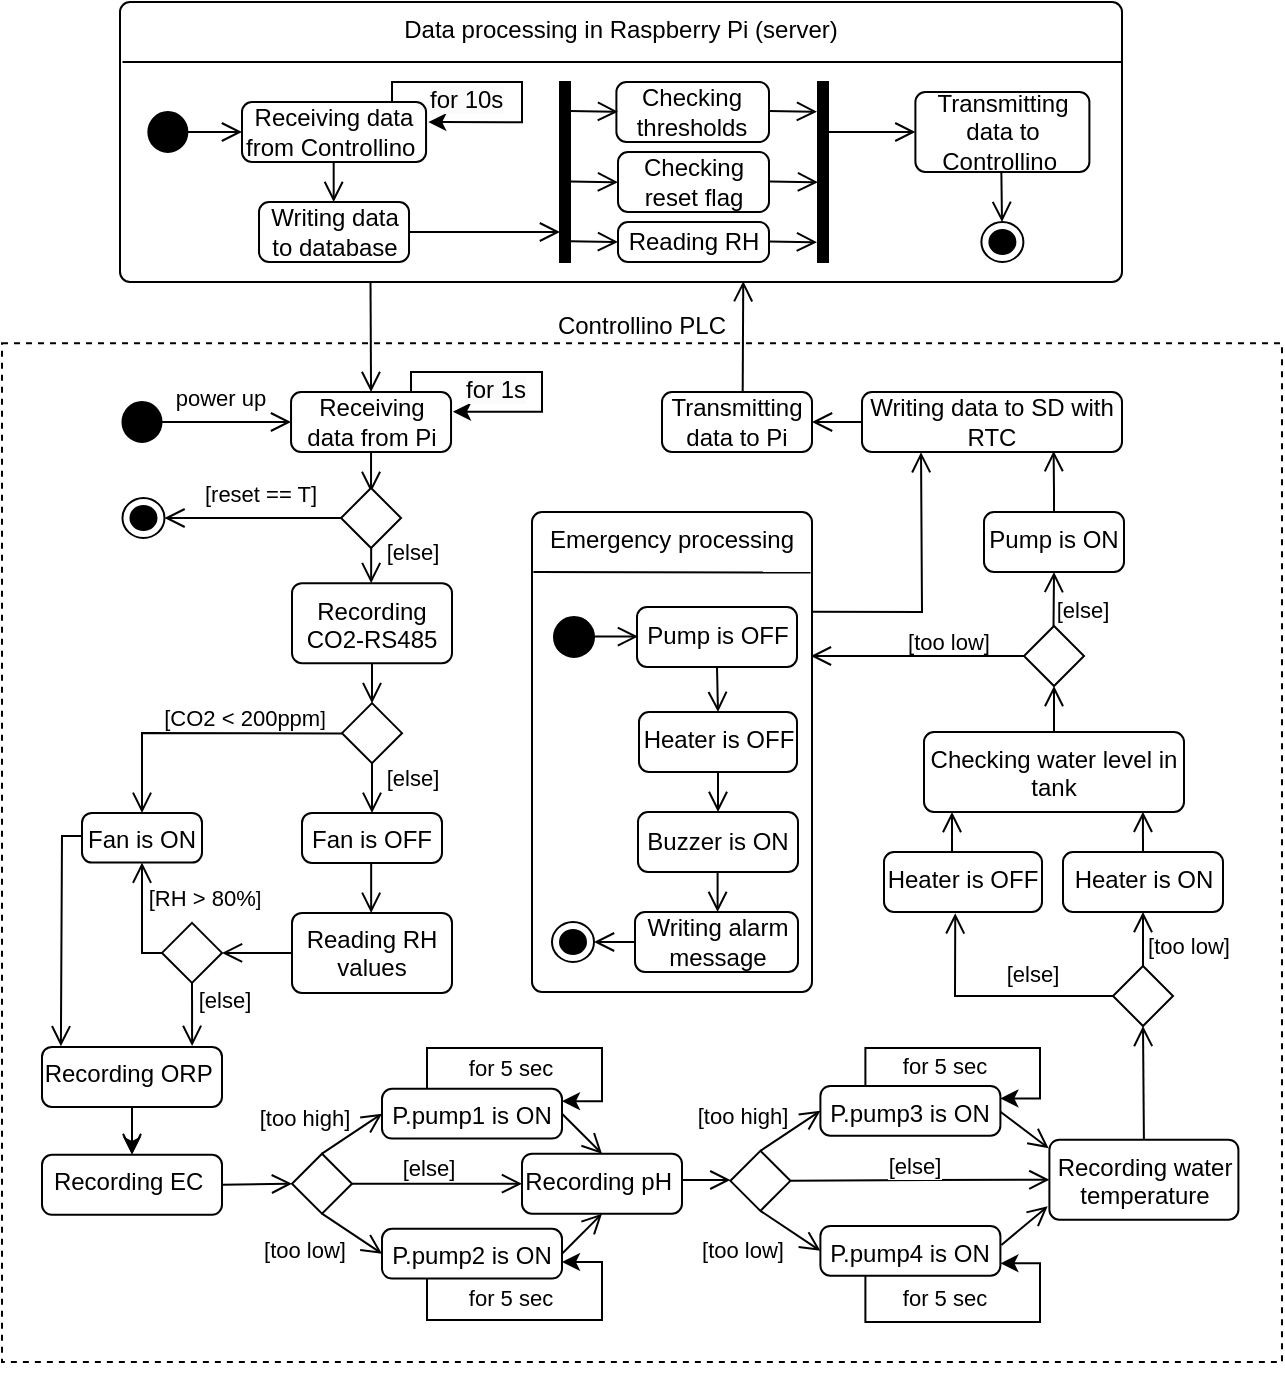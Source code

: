 <mxfile version="21.0.7" type="device"><diagram name="Page-1" id="0qGQBo0Wg23eJhA_EvRR"><mxGraphModel dx="953" dy="689" grid="1" gridSize="10" guides="1" tooltips="1" connect="1" arrows="1" fold="1" page="1" pageScale="1" pageWidth="827" pageHeight="1169" math="0" shadow="0"><root><mxCell id="0"/><mxCell id="1" parent="0"/><mxCell id="63S1s-KI6aOgf_ZCGmz3-340" value="Controllino PLC" style="fontStyle=0;dashed=1;html=1;whiteSpace=wrap;fillColor=none;align=center;labelPosition=center;verticalLabelPosition=top;verticalAlign=bottom;fontColor=default;labelBackgroundColor=default;labelBorderColor=none;" vertex="1" parent="1"><mxGeometry x="20" y="190.57" width="640" height="509.43" as="geometry"/></mxCell><mxCell id="63S1s-KI6aOgf_ZCGmz3-245" value="Data processing in Raspberry Pi (server)" style="html=1;align=center;verticalAlign=top;rounded=1;absoluteArcSize=1;arcSize=10;dashed=0;whiteSpace=wrap;fillColor=default;labelBackgroundColor=none;" vertex="1" parent="1"><mxGeometry x="79" y="20" width="501" height="140" as="geometry"/></mxCell><mxCell id="63S1s-KI6aOgf_ZCGmz3-215" value="Emergency processing" style="html=1;align=center;verticalAlign=top;rounded=1;absoluteArcSize=1;arcSize=10;dashed=0;whiteSpace=wrap;fillColor=none;" vertex="1" parent="1"><mxGeometry x="285" y="275" width="140" height="240" as="geometry"/></mxCell><mxCell id="V9xqFtDk8sNq8_51IPpd-13" value="Checking water level in tank" style="html=1;align=center;verticalAlign=top;rounded=1;absoluteArcSize=1;arcSize=10;dashed=0;whiteSpace=wrap;" parent="1" vertex="1"><mxGeometry x="481" y="385" width="130" height="40" as="geometry"/></mxCell><mxCell id="V9xqFtDk8sNq8_51IPpd-14" value="" style="ellipse;fillColor=strokeColor;html=1;" parent="1" vertex="1"><mxGeometry x="80.24" y="220" width="19.52" height="20" as="geometry"/></mxCell><mxCell id="V9xqFtDk8sNq8_51IPpd-31" value="" style="endArrow=open;startArrow=none;endFill=0;startFill=0;endSize=8;html=1;verticalAlign=bottom;labelBackgroundColor=none;strokeWidth=1;rounded=0;exitX=1;exitY=0.5;exitDx=0;exitDy=0;entryX=0;entryY=0.5;entryDx=0;entryDy=0;" parent="1" source="V9xqFtDk8sNq8_51IPpd-14" target="v3dmoLzmdYaZk69k932t-34" edge="1"><mxGeometry width="160" relative="1" as="geometry"><mxPoint x="49.23" y="265.5" as="sourcePoint"/><mxPoint x="49.23" y="344.5" as="targetPoint"/><Array as="points"><mxPoint x="124.52" y="230"/></Array></mxGeometry></mxCell><mxCell id="V9xqFtDk8sNq8_51IPpd-39" value="Recording water temperature" style="html=1;align=center;verticalAlign=top;rounded=1;absoluteArcSize=1;arcSize=10;dashed=0;whiteSpace=wrap;" parent="1" vertex="1"><mxGeometry x="543.7" y="588.86" width="94.5" height="40" as="geometry"/></mxCell><mxCell id="63S1s-KI6aOgf_ZCGmz3-187" style="edgeStyle=orthogonalEdgeStyle;rounded=0;orthogonalLoop=1;jettySize=auto;html=1;exitX=0.75;exitY=0;exitDx=0;exitDy=0;entryX=1.012;entryY=0.329;entryDx=0;entryDy=0;entryPerimeter=0;" edge="1" parent="1" source="v3dmoLzmdYaZk69k932t-34" target="v3dmoLzmdYaZk69k932t-34"><mxGeometry relative="1" as="geometry"><mxPoint x="249.52" y="245" as="targetPoint"/><Array as="points"><mxPoint x="224" y="205"/><mxPoint x="290" y="205"/><mxPoint x="290" y="225"/></Array></mxGeometry></mxCell><mxCell id="v3dmoLzmdYaZk69k932t-34" value="Receiving data from Pi" style="html=1;align=center;verticalAlign=middle;rounded=1;absoluteArcSize=1;arcSize=10;dashed=0;whiteSpace=wrap;" parent="1" vertex="1"><mxGeometry x="164.52" y="215" width="80" height="30" as="geometry"/></mxCell><mxCell id="v3dmoLzmdYaZk69k932t-37" value="" style="endArrow=open;startArrow=none;endFill=0;startFill=0;endSize=8;html=1;verticalAlign=bottom;labelBackgroundColor=none;strokeWidth=1;rounded=0;exitX=0.5;exitY=1;exitDx=0;exitDy=0;" parent="1" source="v3dmoLzmdYaZk69k932t-34" edge="1"><mxGeometry width="160" relative="1" as="geometry"><mxPoint x="174.52" y="235" as="sourcePoint"/><mxPoint x="204.52" y="265" as="targetPoint"/><Array as="points"><mxPoint x="204.52" y="250"/></Array></mxGeometry></mxCell><mxCell id="v3dmoLzmdYaZk69k932t-41" value="Recording CO2-RS485" style="html=1;align=center;verticalAlign=top;rounded=1;absoluteArcSize=1;arcSize=10;dashed=0;whiteSpace=wrap;" parent="1" vertex="1"><mxGeometry x="165" y="310.57" width="80" height="40" as="geometry"/></mxCell><mxCell id="v3dmoLzmdYaZk69k932t-84" value="" style="endArrow=open;startArrow=none;endFill=0;startFill=0;endSize=8;html=1;verticalAlign=bottom;labelBackgroundColor=none;strokeWidth=1;rounded=0;entryX=0.5;entryY=0;entryDx=0;entryDy=0;exitX=0.25;exitY=1;exitDx=0;exitDy=0;" parent="1" source="63S1s-KI6aOgf_ZCGmz3-245" target="v3dmoLzmdYaZk69k932t-34" edge="1"><mxGeometry width="160" relative="1" as="geometry"><mxPoint x="204" y="162" as="sourcePoint"/><mxPoint x="204.1" y="192" as="targetPoint"/><Array as="points"/></mxGeometry></mxCell><mxCell id="v3dmoLzmdYaZk69k932t-116" value="power up" style="edgeLabel;html=1;align=center;verticalAlign=middle;resizable=0;points=[];" parent="1" vertex="1" connectable="0"><mxGeometry x="130.003" y="220.0" as="geometry"><mxPoint x="-1" y="-2" as="offset"/></mxGeometry></mxCell><mxCell id="v3dmoLzmdYaZk69k932t-132" value="Fan is OFF" style="html=1;align=center;verticalAlign=top;rounded=1;absoluteArcSize=1;arcSize=10;dashed=0;whiteSpace=wrap;" parent="1" vertex="1"><mxGeometry x="170" y="425.44" width="70" height="25" as="geometry"/></mxCell><mxCell id="hp0tdurnuBqtebIqN5ti-11" value="" style="endArrow=open;startArrow=none;endFill=0;startFill=0;endSize=8;html=1;verticalAlign=bottom;labelBackgroundColor=none;strokeWidth=1;rounded=0;exitX=0.5;exitY=1;exitDx=0;exitDy=0;entryX=0.5;entryY=0;entryDx=0;entryDy=0;" parent="1" edge="1" target="v3dmoLzmdYaZk69k932t-132" source="63S1s-KI6aOgf_ZCGmz3-1"><mxGeometry width="160" relative="1" as="geometry"><mxPoint x="207" y="405.57" as="sourcePoint"/><mxPoint x="257" y="415.57" as="targetPoint"/><Array as="points"><mxPoint x="205" y="415.57"/></Array></mxGeometry></mxCell><mxCell id="hp0tdurnuBqtebIqN5ti-13" value="[CO2 &amp;lt; 200ppm&lt;span style=&quot;font-size: 10px; background-color: rgb(251, 251, 251);&quot;&gt;]&lt;/span&gt;" style="edgeLabel;html=1;align=center;verticalAlign=middle;resizable=0;points=[];" parent="1" vertex="1" connectable="0"><mxGeometry x="140.0" y="375.442" as="geometry"><mxPoint x="1" y="2" as="offset"/></mxGeometry></mxCell><mxCell id="hp0tdurnuBqtebIqN5ti-14" value="[else]" style="edgeLabel;html=1;align=center;verticalAlign=middle;resizable=0;points=[];" parent="1" vertex="1" connectable="0"><mxGeometry x="224.0" y="405.572" as="geometry"><mxPoint x="1" y="2" as="offset"/></mxGeometry></mxCell><mxCell id="hp0tdurnuBqtebIqN5ti-18" value="Reading RH values" style="html=1;align=center;verticalAlign=top;rounded=1;absoluteArcSize=1;arcSize=10;dashed=0;whiteSpace=wrap;" parent="1" vertex="1"><mxGeometry x="165" y="475.44" width="80" height="40" as="geometry"/></mxCell><mxCell id="63S1s-KI6aOgf_ZCGmz3-1" value="" style="rhombus;" vertex="1" parent="1"><mxGeometry x="190" y="370.57" width="30" height="30" as="geometry"/></mxCell><mxCell id="63S1s-KI6aOgf_ZCGmz3-4" value="" style="endArrow=open;startArrow=none;endFill=0;startFill=0;endSize=8;html=1;verticalAlign=bottom;labelBackgroundColor=none;strokeWidth=1;rounded=0;exitX=0.5;exitY=1;exitDx=0;exitDy=0;entryX=0.5;entryY=0;entryDx=0;entryDy=0;" edge="1" parent="1"><mxGeometry width="160" relative="1" as="geometry"><mxPoint x="204.58" y="450.44" as="sourcePoint"/><mxPoint x="204.58" y="475.44" as="targetPoint"/><Array as="points"><mxPoint x="204.58" y="465.44"/></Array></mxGeometry></mxCell><mxCell id="63S1s-KI6aOgf_ZCGmz3-9" value="[RH &amp;gt; 80%&lt;span style=&quot;font-size: 10px; background-color: rgb(251, 251, 251);&quot;&gt;]&lt;/span&gt;" style="edgeLabel;html=1;align=center;verticalAlign=middle;resizable=0;points=[];" vertex="1" connectable="0" parent="1"><mxGeometry x="120.0" y="465.442" as="geometry"><mxPoint x="1" y="2" as="offset"/></mxGeometry></mxCell><mxCell id="63S1s-KI6aOgf_ZCGmz3-15" value="" style="endArrow=open;startArrow=none;endFill=0;startFill=0;endSize=8;html=1;verticalAlign=bottom;labelBackgroundColor=none;strokeWidth=1;rounded=0;exitX=0.5;exitY=1;exitDx=0;exitDy=0;" edge="1" parent="1"><mxGeometry width="160" relative="1" as="geometry"><mxPoint x="204.58" y="290.57" as="sourcePoint"/><mxPoint x="204.58" y="310.57" as="targetPoint"/><Array as="points"><mxPoint x="204.58" y="295.57"/></Array></mxGeometry></mxCell><mxCell id="63S1s-KI6aOgf_ZCGmz3-16" value="" style="endArrow=open;startArrow=none;endFill=0;startFill=0;endSize=8;html=1;verticalAlign=bottom;labelBackgroundColor=none;strokeWidth=1;rounded=0;exitX=0;exitY=0.5;exitDx=0;exitDy=0;" edge="1" parent="1"><mxGeometry width="160" relative="1" as="geometry"><mxPoint x="190" y="385.7" as="sourcePoint"/><mxPoint x="90" y="425.44" as="targetPoint"/><Array as="points"><mxPoint x="90" y="385.44"/></Array></mxGeometry></mxCell><mxCell id="63S1s-KI6aOgf_ZCGmz3-21" value="Fan is ON" style="html=1;align=center;verticalAlign=top;rounded=1;absoluteArcSize=1;arcSize=10;dashed=0;whiteSpace=wrap;" vertex="1" parent="1"><mxGeometry x="60" y="425.44" width="60" height="24.87" as="geometry"/></mxCell><mxCell id="63S1s-KI6aOgf_ZCGmz3-23" value="" style="rhombus;" vertex="1" parent="1"><mxGeometry x="100" y="480.44" width="30" height="30" as="geometry"/></mxCell><mxCell id="63S1s-KI6aOgf_ZCGmz3-25" value="" style="endArrow=open;startArrow=none;endFill=0;startFill=0;endSize=8;html=1;verticalAlign=bottom;labelBackgroundColor=none;strokeWidth=1;rounded=0;exitX=0;exitY=0.5;exitDx=0;exitDy=0;entryX=1;entryY=0.5;entryDx=0;entryDy=0;" edge="1" parent="1" target="63S1s-KI6aOgf_ZCGmz3-23"><mxGeometry width="160" relative="1" as="geometry"><mxPoint x="165" y="495.44" as="sourcePoint"/><mxPoint x="140" y="495.44" as="targetPoint"/><Array as="points"/></mxGeometry></mxCell><mxCell id="63S1s-KI6aOgf_ZCGmz3-28" value="" style="endArrow=open;startArrow=none;endFill=0;startFill=0;endSize=8;html=1;verticalAlign=bottom;labelBackgroundColor=none;strokeWidth=1;rounded=0;entryX=0.5;entryY=1;entryDx=0;entryDy=0;exitX=0;exitY=0.5;exitDx=0;exitDy=0;" edge="1" parent="1" source="63S1s-KI6aOgf_ZCGmz3-23" target="63S1s-KI6aOgf_ZCGmz3-21"><mxGeometry width="160" relative="1" as="geometry"><mxPoint x="100" y="495" as="sourcePoint"/><mxPoint x="110" y="520.44" as="targetPoint"/><Array as="points"><mxPoint x="90" y="495.44"/></Array></mxGeometry></mxCell><mxCell id="63S1s-KI6aOgf_ZCGmz3-29" value="" style="endArrow=open;startArrow=none;endFill=0;startFill=0;endSize=8;html=1;verticalAlign=bottom;labelBackgroundColor=none;strokeWidth=1;rounded=0;exitX=0.006;exitY=0.465;exitDx=0;exitDy=0;exitPerimeter=0;entryX=0.105;entryY=-0.01;entryDx=0;entryDy=0;entryPerimeter=0;" edge="1" parent="1" source="63S1s-KI6aOgf_ZCGmz3-21" target="63S1s-KI6aOgf_ZCGmz3-35"><mxGeometry width="160" relative="1" as="geometry"><mxPoint x="60" y="437.7" as="sourcePoint"/><mxPoint x="40" y="555.44" as="targetPoint"/><Array as="points"><mxPoint x="50" y="437"/></Array></mxGeometry></mxCell><mxCell id="63S1s-KI6aOgf_ZCGmz3-32" value="" style="endArrow=open;startArrow=none;endFill=0;startFill=0;endSize=8;html=1;verticalAlign=bottom;labelBackgroundColor=none;strokeWidth=1;rounded=0;entryX=0.834;entryY=-0.016;entryDx=0;entryDy=0;entryPerimeter=0;exitX=0.5;exitY=1;exitDx=0;exitDy=0;" edge="1" parent="1" source="63S1s-KI6aOgf_ZCGmz3-23" target="63S1s-KI6aOgf_ZCGmz3-35"><mxGeometry width="160" relative="1" as="geometry"><mxPoint x="124.71" y="510.44" as="sourcePoint"/><mxPoint x="125" y="555.44" as="targetPoint"/><Array as="points"/></mxGeometry></mxCell><mxCell id="63S1s-KI6aOgf_ZCGmz3-33" value="[else]" style="edgeLabel;html=1;align=center;verticalAlign=middle;resizable=0;points=[];" vertex="1" connectable="0" parent="1"><mxGeometry x="130.0" y="517.002" as="geometry"><mxPoint x="1" y="2" as="offset"/></mxGeometry></mxCell><mxCell id="63S1s-KI6aOgf_ZCGmz3-234" value="" style="edgeStyle=orthogonalEdgeStyle;rounded=0;orthogonalLoop=1;jettySize=auto;html=1;" edge="1" parent="1" source="63S1s-KI6aOgf_ZCGmz3-35" target="63S1s-KI6aOgf_ZCGmz3-38"><mxGeometry relative="1" as="geometry"/></mxCell><mxCell id="63S1s-KI6aOgf_ZCGmz3-35" value="Recording ORP&amp;nbsp;" style="html=1;align=center;verticalAlign=top;rounded=1;absoluteArcSize=1;arcSize=10;dashed=0;whiteSpace=wrap;" vertex="1" parent="1"><mxGeometry x="40" y="542.44" width="90" height="30" as="geometry"/></mxCell><mxCell id="63S1s-KI6aOgf_ZCGmz3-38" value="Recording EC&amp;nbsp;" style="html=1;align=center;verticalAlign=top;rounded=1;absoluteArcSize=1;arcSize=10;dashed=0;whiteSpace=wrap;" vertex="1" parent="1"><mxGeometry x="40" y="596.42" width="90" height="30" as="geometry"/></mxCell><mxCell id="63S1s-KI6aOgf_ZCGmz3-42" value="" style="rhombus;" vertex="1" parent="1"><mxGeometry x="165" y="595.84" width="30" height="30" as="geometry"/></mxCell><mxCell id="63S1s-KI6aOgf_ZCGmz3-44" value="" style="endArrow=open;startArrow=none;endFill=0;startFill=0;endSize=8;html=1;verticalAlign=bottom;labelBackgroundColor=none;strokeWidth=1;rounded=0;exitX=1;exitY=0.5;exitDx=0;exitDy=0;entryX=0;entryY=0.5;entryDx=0;entryDy=0;" edge="1" parent="1" source="63S1s-KI6aOgf_ZCGmz3-38" target="63S1s-KI6aOgf_ZCGmz3-42"><mxGeometry width="160" relative="1" as="geometry"><mxPoint x="149.58" y="626.42" as="sourcePoint"/><mxPoint x="149.58" y="651.42" as="targetPoint"/><Array as="points"/></mxGeometry></mxCell><mxCell id="63S1s-KI6aOgf_ZCGmz3-45" value="" style="endArrow=open;startArrow=none;endFill=0;startFill=0;endSize=8;html=1;verticalAlign=bottom;labelBackgroundColor=none;strokeWidth=1;rounded=0;exitX=0.5;exitY=0;exitDx=0;exitDy=0;" edge="1" parent="1" source="63S1s-KI6aOgf_ZCGmz3-42"><mxGeometry width="160" relative="1" as="geometry"><mxPoint x="190" y="585.84" as="sourcePoint"/><mxPoint x="210" y="575.84" as="targetPoint"/><Array as="points"/></mxGeometry></mxCell><mxCell id="63S1s-KI6aOgf_ZCGmz3-46" value="" style="endArrow=open;startArrow=none;endFill=0;startFill=0;endSize=8;html=1;verticalAlign=bottom;labelBackgroundColor=none;strokeWidth=1;rounded=0;exitX=0.5;exitY=1;exitDx=0;exitDy=0;" edge="1" parent="1" source="63S1s-KI6aOgf_ZCGmz3-42"><mxGeometry width="160" relative="1" as="geometry"><mxPoint x="195" y="635.84" as="sourcePoint"/><mxPoint x="210" y="645.84" as="targetPoint"/><Array as="points"/></mxGeometry></mxCell><mxCell id="63S1s-KI6aOgf_ZCGmz3-47" value="" style="endArrow=open;startArrow=none;endFill=0;startFill=0;endSize=8;html=1;verticalAlign=bottom;labelBackgroundColor=none;strokeWidth=1;rounded=0;exitX=0.5;exitY=0;exitDx=0;exitDy=0;entryX=0;entryY=0.5;entryDx=0;entryDy=0;" edge="1" parent="1" target="63S1s-KI6aOgf_ZCGmz3-60"><mxGeometry width="160" relative="1" as="geometry"><mxPoint x="195" y="610.84" as="sourcePoint"/><mxPoint x="290" y="610.42" as="targetPoint"/><Array as="points"/></mxGeometry></mxCell><mxCell id="63S1s-KI6aOgf_ZCGmz3-48" value="[too high]" style="edgeLabel;html=1;align=center;verticalAlign=middle;resizable=0;points=[];" vertex="1" connectable="0" parent="1"><mxGeometry x="170.0" y="575.842" as="geometry"><mxPoint x="1" y="2" as="offset"/></mxGeometry></mxCell><mxCell id="63S1s-KI6aOgf_ZCGmz3-49" value="[too low]" style="edgeLabel;html=1;align=center;verticalAlign=middle;resizable=0;points=[];" vertex="1" connectable="0" parent="1"><mxGeometry x="170.0" y="641.422" as="geometry"><mxPoint x="1" y="2" as="offset"/></mxGeometry></mxCell><mxCell id="63S1s-KI6aOgf_ZCGmz3-50" value="[else]" style="edgeLabel;html=1;align=center;verticalAlign=middle;resizable=0;points=[];" vertex="1" connectable="0" parent="1"><mxGeometry x="231.5" y="600.842" as="geometry"><mxPoint x="1" y="2" as="offset"/></mxGeometry></mxCell><mxCell id="63S1s-KI6aOgf_ZCGmz3-51" value="P.pump1 is ON" style="html=1;align=center;verticalAlign=top;rounded=1;absoluteArcSize=1;arcSize=10;dashed=0;whiteSpace=wrap;" vertex="1" parent="1"><mxGeometry x="210" y="563.41" width="90" height="24.87" as="geometry"/></mxCell><mxCell id="63S1s-KI6aOgf_ZCGmz3-52" value="P.pump2 is ON" style="html=1;align=center;verticalAlign=top;rounded=1;absoluteArcSize=1;arcSize=10;dashed=0;whiteSpace=wrap;" vertex="1" parent="1"><mxGeometry x="210" y="633.41" width="90" height="24.87" as="geometry"/></mxCell><mxCell id="63S1s-KI6aOgf_ZCGmz3-53" style="edgeStyle=orthogonalEdgeStyle;rounded=0;orthogonalLoop=1;jettySize=auto;html=1;exitX=0.25;exitY=0;exitDx=0;exitDy=0;entryX=1;entryY=0.25;entryDx=0;entryDy=0;" edge="1" parent="1" source="63S1s-KI6aOgf_ZCGmz3-51" target="63S1s-KI6aOgf_ZCGmz3-51"><mxGeometry relative="1" as="geometry"><Array as="points"><mxPoint x="232" y="543"/><mxPoint x="320" y="543"/><mxPoint x="320" y="570"/></Array></mxGeometry></mxCell><mxCell id="63S1s-KI6aOgf_ZCGmz3-54" value="for 5 sec" style="edgeLabel;html=1;align=center;verticalAlign=middle;resizable=0;points=[];" vertex="1" connectable="0" parent="1"><mxGeometry x="182.03" y="595.842" as="geometry"><mxPoint x="92" y="-43" as="offset"/></mxGeometry></mxCell><mxCell id="63S1s-KI6aOgf_ZCGmz3-55" value="for 5 sec" style="edgeLabel;html=1;align=center;verticalAlign=middle;resizable=0;points=[];" vertex="1" connectable="0" parent="1"><mxGeometry x="182.03" y="711.002" as="geometry"><mxPoint x="92" y="-43" as="offset"/></mxGeometry></mxCell><mxCell id="63S1s-KI6aOgf_ZCGmz3-60" value="Recording pH&amp;nbsp;" style="html=1;align=center;verticalAlign=top;rounded=1;absoluteArcSize=1;arcSize=10;dashed=0;whiteSpace=wrap;" vertex="1" parent="1"><mxGeometry x="280" y="595.84" width="80" height="30" as="geometry"/></mxCell><mxCell id="63S1s-KI6aOgf_ZCGmz3-61" value="" style="rhombus;" vertex="1" parent="1"><mxGeometry x="384.2" y="594.42" width="30" height="30" as="geometry"/></mxCell><mxCell id="63S1s-KI6aOgf_ZCGmz3-62" value="" style="endArrow=open;startArrow=none;endFill=0;startFill=0;endSize=8;html=1;verticalAlign=bottom;labelBackgroundColor=none;strokeWidth=1;rounded=0;" edge="1" parent="1"><mxGeometry width="160" relative="1" as="geometry"><mxPoint x="360" y="609" as="sourcePoint"/><mxPoint x="384.2" y="609" as="targetPoint"/><Array as="points"/></mxGeometry></mxCell><mxCell id="63S1s-KI6aOgf_ZCGmz3-63" value="" style="endArrow=open;startArrow=none;endFill=0;startFill=0;endSize=8;html=1;verticalAlign=bottom;labelBackgroundColor=none;strokeWidth=1;rounded=0;exitX=0.5;exitY=0;exitDx=0;exitDy=0;" edge="1" parent="1" source="63S1s-KI6aOgf_ZCGmz3-61"><mxGeometry width="160" relative="1" as="geometry"><mxPoint x="409.2" y="584.42" as="sourcePoint"/><mxPoint x="429.2" y="574.42" as="targetPoint"/><Array as="points"/></mxGeometry></mxCell><mxCell id="63S1s-KI6aOgf_ZCGmz3-64" value="" style="endArrow=open;startArrow=none;endFill=0;startFill=0;endSize=8;html=1;verticalAlign=bottom;labelBackgroundColor=none;strokeWidth=1;rounded=0;exitX=0.5;exitY=1;exitDx=0;exitDy=0;" edge="1" parent="1" source="63S1s-KI6aOgf_ZCGmz3-61"><mxGeometry width="160" relative="1" as="geometry"><mxPoint x="414.2" y="634.42" as="sourcePoint"/><mxPoint x="429.2" y="644.42" as="targetPoint"/><Array as="points"/></mxGeometry></mxCell><mxCell id="63S1s-KI6aOgf_ZCGmz3-65" value="" style="endArrow=open;startArrow=none;endFill=0;startFill=0;endSize=8;html=1;verticalAlign=bottom;labelBackgroundColor=none;strokeWidth=1;rounded=0;exitX=0.5;exitY=0;exitDx=0;exitDy=0;entryX=0;entryY=0.5;entryDx=0;entryDy=0;" edge="1" parent="1" target="V9xqFtDk8sNq8_51IPpd-39"><mxGeometry width="160" relative="1" as="geometry"><mxPoint x="414.2" y="609.42" as="sourcePoint"/><mxPoint x="534.2" y="609" as="targetPoint"/><Array as="points"><mxPoint x="484.2" y="609"/></Array></mxGeometry></mxCell><mxCell id="63S1s-KI6aOgf_ZCGmz3-66" value="[too high]" style="edgeLabel;html=1;align=center;verticalAlign=middle;resizable=0;points=[];" vertex="1" connectable="0" parent="1"><mxGeometry x="389.2" y="574.422" as="geometry"><mxPoint x="1" y="2" as="offset"/></mxGeometry></mxCell><mxCell id="63S1s-KI6aOgf_ZCGmz3-67" value="[too low]" style="edgeLabel;html=1;align=center;verticalAlign=middle;resizable=0;points=[];" vertex="1" connectable="0" parent="1"><mxGeometry x="389.2" y="642.002" as="geometry"><mxPoint x="1" y="2" as="offset"/></mxGeometry></mxCell><mxCell id="63S1s-KI6aOgf_ZCGmz3-68" value="[else]" style="edgeLabel;html=1;align=center;verticalAlign=middle;resizable=0;points=[];" vertex="1" connectable="0" parent="1"><mxGeometry x="474.7" y="599.422" as="geometry"><mxPoint x="1" y="2" as="offset"/></mxGeometry></mxCell><mxCell id="63S1s-KI6aOgf_ZCGmz3-69" value="P.pump3 is ON" style="html=1;align=center;verticalAlign=top;rounded=1;absoluteArcSize=1;arcSize=10;dashed=0;whiteSpace=wrap;" vertex="1" parent="1"><mxGeometry x="429.2" y="561.99" width="90" height="24.87" as="geometry"/></mxCell><mxCell id="63S1s-KI6aOgf_ZCGmz3-70" value="P.pump4 is ON" style="html=1;align=center;verticalAlign=top;rounded=1;absoluteArcSize=1;arcSize=10;dashed=0;whiteSpace=wrap;" vertex="1" parent="1"><mxGeometry x="429.2" y="631.99" width="90" height="24.87" as="geometry"/></mxCell><mxCell id="63S1s-KI6aOgf_ZCGmz3-71" style="edgeStyle=orthogonalEdgeStyle;rounded=0;orthogonalLoop=1;jettySize=auto;html=1;exitX=0.25;exitY=0;exitDx=0;exitDy=0;entryX=1;entryY=0.25;entryDx=0;entryDy=0;" edge="1" parent="1" source="63S1s-KI6aOgf_ZCGmz3-69" target="63S1s-KI6aOgf_ZCGmz3-69"><mxGeometry relative="1" as="geometry"><Array as="points"><mxPoint x="452" y="543"/><mxPoint x="539" y="543"/><mxPoint x="539" y="568"/></Array></mxGeometry></mxCell><mxCell id="63S1s-KI6aOgf_ZCGmz3-72" value="for 5 sec" style="edgeLabel;html=1;align=center;verticalAlign=middle;resizable=0;points=[];" vertex="1" connectable="0" parent="1"><mxGeometry x="399.2" y="594.422" as="geometry"><mxPoint x="92" y="-43" as="offset"/></mxGeometry></mxCell><mxCell id="63S1s-KI6aOgf_ZCGmz3-74" style="edgeStyle=orthogonalEdgeStyle;rounded=0;orthogonalLoop=1;jettySize=auto;html=1;exitX=0.25;exitY=1;exitDx=0;exitDy=0;entryX=1;entryY=0.75;entryDx=0;entryDy=0;" edge="1" parent="1" source="63S1s-KI6aOgf_ZCGmz3-70" target="63S1s-KI6aOgf_ZCGmz3-70"><mxGeometry relative="1" as="geometry"><Array as="points"><mxPoint x="452" y="680"/><mxPoint x="539" y="680"/><mxPoint x="539" y="651"/></Array></mxGeometry></mxCell><mxCell id="63S1s-KI6aOgf_ZCGmz3-108" value="" style="endArrow=open;startArrow=none;endFill=0;startFill=0;endSize=8;html=1;verticalAlign=bottom;labelBackgroundColor=none;strokeWidth=1;rounded=0;entryX=0.5;entryY=0;entryDx=0;entryDy=0;" edge="1" parent="1"><mxGeometry width="160" relative="1" as="geometry"><mxPoint x="85" y="575" as="sourcePoint"/><mxPoint x="85" y="596" as="targetPoint"/><Array as="points"/></mxGeometry></mxCell><mxCell id="63S1s-KI6aOgf_ZCGmz3-109" value="for 5 sec" style="edgeLabel;html=1;align=center;verticalAlign=middle;resizable=0;points=[];" vertex="1" connectable="0" parent="1"><mxGeometry x="399.2" y="711.002" as="geometry"><mxPoint x="92" y="-43" as="offset"/></mxGeometry></mxCell><mxCell id="63S1s-KI6aOgf_ZCGmz3-110" value="" style="endArrow=open;startArrow=none;endFill=0;startFill=0;endSize=8;html=1;verticalAlign=bottom;labelBackgroundColor=none;strokeWidth=1;rounded=0;exitX=0.5;exitY=0;exitDx=0;exitDy=0;entryX=0.5;entryY=0;entryDx=0;entryDy=0;" edge="1" parent="1" target="63S1s-KI6aOgf_ZCGmz3-60"><mxGeometry width="160" relative="1" as="geometry"><mxPoint x="300" y="575.84" as="sourcePoint"/><mxPoint x="320" y="591.42" as="targetPoint"/><Array as="points"/></mxGeometry></mxCell><mxCell id="63S1s-KI6aOgf_ZCGmz3-111" value="" style="endArrow=open;startArrow=none;endFill=0;startFill=0;endSize=8;html=1;verticalAlign=bottom;labelBackgroundColor=none;strokeWidth=1;rounded=0;entryX=0.5;entryY=1;entryDx=0;entryDy=0;exitX=1;exitY=0.5;exitDx=0;exitDy=0;" edge="1" parent="1" source="63S1s-KI6aOgf_ZCGmz3-52" target="63S1s-KI6aOgf_ZCGmz3-60"><mxGeometry width="160" relative="1" as="geometry"><mxPoint x="320" y="643.42" as="sourcePoint"/><mxPoint x="330" y="663.63" as="targetPoint"/><Array as="points"/></mxGeometry></mxCell><mxCell id="63S1s-KI6aOgf_ZCGmz3-118" value="" style="rhombus;" vertex="1" parent="1"><mxGeometry x="575.5" y="502.0" width="30" height="30" as="geometry"/></mxCell><mxCell id="63S1s-KI6aOgf_ZCGmz3-119" value="" style="endArrow=open;startArrow=none;endFill=0;startFill=0;endSize=8;html=1;verticalAlign=bottom;labelBackgroundColor=none;strokeWidth=1;rounded=0;entryX=0.5;entryY=1;entryDx=0;entryDy=0;exitX=0.5;exitY=0;exitDx=0;exitDy=0;" edge="1" parent="1" source="V9xqFtDk8sNq8_51IPpd-39" target="63S1s-KI6aOgf_ZCGmz3-118"><mxGeometry width="160" relative="1" as="geometry"><mxPoint x="591" y="585" as="sourcePoint"/><mxPoint x="591" y="535" as="targetPoint"/><Array as="points"/></mxGeometry></mxCell><mxCell id="63S1s-KI6aOgf_ZCGmz3-121" value="" style="endArrow=open;startArrow=none;endFill=0;startFill=0;endSize=8;html=1;verticalAlign=bottom;labelBackgroundColor=none;strokeWidth=1;rounded=0;exitX=0.5;exitY=0;exitDx=0;exitDy=0;entryX=0.5;entryY=1;entryDx=0;entryDy=0;" edge="1" parent="1" source="63S1s-KI6aOgf_ZCGmz3-118" target="63S1s-KI6aOgf_ZCGmz3-126"><mxGeometry width="160" relative="1" as="geometry"><mxPoint x="605.5" y="516.79" as="sourcePoint"/><mxPoint x="590.5" y="472" as="targetPoint"/><Array as="points"/></mxGeometry></mxCell><mxCell id="63S1s-KI6aOgf_ZCGmz3-122" value="[too low]" style="edgeLabel;html=1;align=center;verticalAlign=middle;resizable=0;points=[];" vertex="1" connectable="0" parent="1"><mxGeometry x="611.5" y="490.002" as="geometry"><mxPoint x="1" y="2" as="offset"/></mxGeometry></mxCell><mxCell id="63S1s-KI6aOgf_ZCGmz3-123" value="" style="endArrow=open;startArrow=none;endFill=0;startFill=0;endSize=8;html=1;verticalAlign=bottom;labelBackgroundColor=none;strokeWidth=1;rounded=0;exitX=0;exitY=0.5;exitDx=0;exitDy=0;entryX=0.451;entryY=1.022;entryDx=0;entryDy=0;entryPerimeter=0;" edge="1" parent="1" source="63S1s-KI6aOgf_ZCGmz3-118" target="63S1s-KI6aOgf_ZCGmz3-129"><mxGeometry width="160" relative="1" as="geometry"><mxPoint x="574.5" y="516.79" as="sourcePoint"/><mxPoint x="496.5" y="472" as="targetPoint"/><Array as="points"><mxPoint x="544.5" y="517"/><mxPoint x="506.5" y="517"/><mxPoint x="496.5" y="517"/></Array></mxGeometry></mxCell><mxCell id="63S1s-KI6aOgf_ZCGmz3-124" value="[else]" style="edgeLabel;html=1;align=center;verticalAlign=middle;resizable=0;points=[];" vertex="1" connectable="0" parent="1"><mxGeometry x="605.5" y="505.002" as="geometry"><mxPoint x="-71" y="1" as="offset"/></mxGeometry></mxCell><mxCell id="63S1s-KI6aOgf_ZCGmz3-126" value="Heater is ON" style="html=1;align=center;verticalAlign=top;rounded=1;absoluteArcSize=1;arcSize=10;dashed=0;whiteSpace=wrap;" vertex="1" parent="1"><mxGeometry x="550.5" y="445" width="80" height="30" as="geometry"/></mxCell><mxCell id="63S1s-KI6aOgf_ZCGmz3-129" value="Heater is OFF" style="html=1;align=center;verticalAlign=top;rounded=1;absoluteArcSize=1;arcSize=10;dashed=0;whiteSpace=wrap;" vertex="1" parent="1"><mxGeometry x="461" y="445" width="79" height="30" as="geometry"/></mxCell><mxCell id="63S1s-KI6aOgf_ZCGmz3-132" value="" style="endArrow=open;startArrow=none;endFill=0;startFill=0;endSize=8;html=1;verticalAlign=bottom;labelBackgroundColor=none;strokeWidth=1;rounded=0;exitX=0.5;exitY=0;exitDx=0;exitDy=0;entryX=0.842;entryY=0.997;entryDx=0;entryDy=0;entryPerimeter=0;" edge="1" parent="1" source="63S1s-KI6aOgf_ZCGmz3-126" target="V9xqFtDk8sNq8_51IPpd-13"><mxGeometry width="160" relative="1" as="geometry"><mxPoint x="594" y="442" as="sourcePoint"/><mxPoint x="591" y="425" as="targetPoint"/><Array as="points"/></mxGeometry></mxCell><mxCell id="63S1s-KI6aOgf_ZCGmz3-135" value="" style="endArrow=open;startArrow=none;endFill=0;startFill=0;endSize=8;html=1;verticalAlign=bottom;labelBackgroundColor=none;strokeWidth=1;rounded=0;" edge="1" parent="1"><mxGeometry width="160" relative="1" as="geometry"><mxPoint x="495" y="445" as="sourcePoint"/><mxPoint x="495" y="425" as="targetPoint"/><Array as="points"/></mxGeometry></mxCell><mxCell id="63S1s-KI6aOgf_ZCGmz3-138" value="" style="endArrow=open;startArrow=none;endFill=0;startFill=0;endSize=8;html=1;verticalAlign=bottom;labelBackgroundColor=none;strokeWidth=1;rounded=0;exitX=0.5;exitY=0;exitDx=0;exitDy=0;" edge="1" parent="1" source="V9xqFtDk8sNq8_51IPpd-13"><mxGeometry width="160" relative="1" as="geometry"><mxPoint x="546.16" y="382.13" as="sourcePoint"/><mxPoint x="546" y="362" as="targetPoint"/><Array as="points"/></mxGeometry></mxCell><mxCell id="63S1s-KI6aOgf_ZCGmz3-145" value="" style="rhombus;" vertex="1" parent="1"><mxGeometry x="531" y="332.0" width="30" height="30" as="geometry"/></mxCell><mxCell id="63S1s-KI6aOgf_ZCGmz3-147" value="[too low]" style="edgeLabel;html=1;align=center;verticalAlign=middle;resizable=0;points=[];" vertex="1" connectable="0" parent="1"><mxGeometry x="492.0" y="337.502" as="geometry"><mxPoint x="1" y="2" as="offset"/></mxGeometry></mxCell><mxCell id="63S1s-KI6aOgf_ZCGmz3-149" value="[else]" style="edgeLabel;html=1;align=center;verticalAlign=middle;resizable=0;points=[];" vertex="1" connectable="0" parent="1"><mxGeometry x="630.5" y="322.502" as="geometry"><mxPoint x="-71" y="1" as="offset"/></mxGeometry></mxCell><mxCell id="63S1s-KI6aOgf_ZCGmz3-164" value="" style="endArrow=open;startArrow=none;endFill=0;startFill=0;endSize=8;html=1;verticalAlign=bottom;labelBackgroundColor=none;strokeWidth=1;rounded=0;exitX=1.001;exitY=0.208;exitDx=0;exitDy=0;exitPerimeter=0;entryX=0.227;entryY=1.003;entryDx=0;entryDy=0;entryPerimeter=0;" edge="1" parent="1" source="63S1s-KI6aOgf_ZCGmz3-215" target="63S1s-KI6aOgf_ZCGmz3-233"><mxGeometry width="160" relative="1" as="geometry"><mxPoint x="441.3" y="305" as="sourcePoint"/><mxPoint x="479" y="246" as="targetPoint"/><Array as="points"><mxPoint x="480" y="325"/></Array></mxGeometry></mxCell><mxCell id="63S1s-KI6aOgf_ZCGmz3-166" value="" style="endArrow=open;startArrow=none;endFill=0;startFill=0;endSize=8;html=1;verticalAlign=bottom;labelBackgroundColor=none;strokeWidth=1;rounded=0;entryX=1;entryY=0.5;entryDx=0;entryDy=0;" edge="1" parent="1" target="63S1s-KI6aOgf_ZCGmz3-242"><mxGeometry width="160" relative="1" as="geometry"><mxPoint x="450" y="230" as="sourcePoint"/><mxPoint x="449" y="230" as="targetPoint"/><Array as="points"/></mxGeometry></mxCell><mxCell id="63S1s-KI6aOgf_ZCGmz3-175" value="" style="endArrow=open;startArrow=none;endFill=0;startFill=0;endSize=8;html=1;verticalAlign=bottom;labelBackgroundColor=none;strokeWidth=1;rounded=0;exitX=0.5;exitY=0;exitDx=0;exitDy=0;entryX=-0.004;entryY=0.106;entryDx=0;entryDy=0;entryPerimeter=0;" edge="1" parent="1" target="V9xqFtDk8sNq8_51IPpd-39"><mxGeometry width="160" relative="1" as="geometry"><mxPoint x="519.2" y="574.84" as="sourcePoint"/><mxPoint x="539.2" y="594.42" as="targetPoint"/><Array as="points"/></mxGeometry></mxCell><mxCell id="63S1s-KI6aOgf_ZCGmz3-176" value="" style="endArrow=open;startArrow=none;endFill=0;startFill=0;endSize=8;html=1;verticalAlign=bottom;labelBackgroundColor=none;strokeWidth=1;rounded=0;entryX=-0.009;entryY=0.832;entryDx=0;entryDy=0;exitX=1;exitY=0.5;exitDx=0;exitDy=0;entryPerimeter=0;" edge="1" parent="1" target="V9xqFtDk8sNq8_51IPpd-39"><mxGeometry width="160" relative="1" as="geometry"><mxPoint x="519.7" y="641.5" as="sourcePoint"/><mxPoint x="539.7" y="621.5" as="targetPoint"/><Array as="points"/></mxGeometry></mxCell><mxCell id="63S1s-KI6aOgf_ZCGmz3-181" value="Pump is ON" style="html=1;align=center;verticalAlign=top;rounded=1;absoluteArcSize=1;arcSize=10;dashed=0;whiteSpace=wrap;" vertex="1" parent="1"><mxGeometry x="511" y="275" width="70" height="30" as="geometry"/></mxCell><mxCell id="63S1s-KI6aOgf_ZCGmz3-183" value="" style="endArrow=open;startArrow=none;endFill=0;startFill=0;endSize=8;html=1;verticalAlign=bottom;labelBackgroundColor=none;strokeWidth=1;rounded=0;" edge="1" parent="1"><mxGeometry width="160" relative="1" as="geometry"><mxPoint x="205" y="350.57" as="sourcePoint"/><mxPoint x="205" y="370.57" as="targetPoint"/><Array as="points"><mxPoint x="204.93" y="350.7"/></Array></mxGeometry></mxCell><mxCell id="63S1s-KI6aOgf_ZCGmz3-184" value="" style="endArrow=open;startArrow=none;endFill=0;startFill=0;endSize=8;html=1;verticalAlign=bottom;labelBackgroundColor=none;strokeWidth=1;rounded=0;entryX=0.996;entryY=0.3;entryDx=0;entryDy=0;entryPerimeter=0;exitX=0;exitY=0.5;exitDx=0;exitDy=0;" edge="1" parent="1" source="63S1s-KI6aOgf_ZCGmz3-145" target="63S1s-KI6aOgf_ZCGmz3-215"><mxGeometry width="160" relative="1" as="geometry"><mxPoint x="520" y="347" as="sourcePoint"/><mxPoint x="426" y="340" as="targetPoint"/><Array as="points"/></mxGeometry></mxCell><mxCell id="63S1s-KI6aOgf_ZCGmz3-186" value="&lt;span style=&quot;caret-color: rgb(0, 0, 0); color: rgb(0, 0, 0); font-family: Helvetica; font-size: 12px; font-style: normal; font-variant-caps: normal; font-weight: 400; letter-spacing: normal; text-indent: 0px; text-transform: none; word-spacing: 0px; -webkit-text-stroke-width: 0px; background-color: rgb(251, 251, 251); text-decoration: none; float: none; display: inline !important;&quot;&gt;for 1s&lt;/span&gt;" style="text;whiteSpace=wrap;html=1;align=left;" vertex="1" parent="1"><mxGeometry x="250" y="200" width="70" height="20" as="geometry"/></mxCell><mxCell id="63S1s-KI6aOgf_ZCGmz3-216" value="Buzzer is ON" style="html=1;align=center;verticalAlign=middle;rounded=1;absoluteArcSize=1;arcSize=10;dashed=0;whiteSpace=wrap;" vertex="1" parent="1"><mxGeometry x="338" y="425" width="80" height="30" as="geometry"/></mxCell><mxCell id="63S1s-KI6aOgf_ZCGmz3-217" value="Pump is OFF" style="html=1;align=center;verticalAlign=top;rounded=1;absoluteArcSize=1;arcSize=10;dashed=0;whiteSpace=wrap;" vertex="1" parent="1"><mxGeometry x="337.5" y="322.5" width="80" height="30" as="geometry"/></mxCell><mxCell id="63S1s-KI6aOgf_ZCGmz3-218" value="Heater is OFF" style="html=1;align=center;verticalAlign=top;rounded=1;absoluteArcSize=1;arcSize=10;dashed=0;whiteSpace=wrap;" vertex="1" parent="1"><mxGeometry x="338.5" y="375" width="79" height="30" as="geometry"/></mxCell><mxCell id="63S1s-KI6aOgf_ZCGmz3-219" value="Writing alarm message" style="html=1;align=center;verticalAlign=middle;rounded=1;absoluteArcSize=1;arcSize=10;dashed=0;whiteSpace=wrap;" vertex="1" parent="1"><mxGeometry x="336.5" y="475" width="81.5" height="30" as="geometry"/></mxCell><mxCell id="63S1s-KI6aOgf_ZCGmz3-220" value="" style="ellipse;fillColor=strokeColor;html=1;" vertex="1" parent="1"><mxGeometry x="296" y="327.5" width="20" height="20" as="geometry"/></mxCell><mxCell id="63S1s-KI6aOgf_ZCGmz3-221" value="" style="endArrow=open;startArrow=none;endFill=0;startFill=0;endSize=8;html=1;verticalAlign=bottom;labelBackgroundColor=none;strokeWidth=1;rounded=0;entryX=0;entryY=0.5;entryDx=0;entryDy=0;exitX=1;exitY=0.5;exitDx=0;exitDy=0;" edge="1" parent="1"><mxGeometry width="160" relative="1" as="geometry"><mxPoint x="316" y="337.3" as="sourcePoint"/><mxPoint x="338" y="337.3" as="targetPoint"/><Array as="points"/></mxGeometry></mxCell><mxCell id="63S1s-KI6aOgf_ZCGmz3-222" value="" style="endArrow=open;startArrow=none;endFill=0;startFill=0;endSize=8;html=1;verticalAlign=bottom;labelBackgroundColor=none;strokeWidth=1;rounded=0;exitX=0.5;exitY=1;exitDx=0;exitDy=0;entryX=0.5;entryY=0;entryDx=0;entryDy=0;" edge="1" parent="1" source="63S1s-KI6aOgf_ZCGmz3-218" target="63S1s-KI6aOgf_ZCGmz3-216"><mxGeometry width="160" relative="1" as="geometry"><mxPoint x="364" y="375" as="sourcePoint"/><mxPoint x="363.7" y="355" as="targetPoint"/><Array as="points"/></mxGeometry></mxCell><mxCell id="63S1s-KI6aOgf_ZCGmz3-224" value="" style="endArrow=open;startArrow=none;endFill=0;startFill=0;endSize=8;html=1;verticalAlign=bottom;labelBackgroundColor=none;strokeWidth=1;rounded=0;exitX=0.5;exitY=1;exitDx=0;exitDy=0;entryX=0.5;entryY=0;entryDx=0;entryDy=0;" edge="1" parent="1"><mxGeometry width="160" relative="1" as="geometry"><mxPoint x="377.8" y="455" as="sourcePoint"/><mxPoint x="377.8" y="475" as="targetPoint"/><Array as="points"/></mxGeometry></mxCell><mxCell id="63S1s-KI6aOgf_ZCGmz3-225" value="" style="ellipse;html=1;shape=endState;fillColor=strokeColor;" vertex="1" parent="1"><mxGeometry x="295" y="480" width="21" height="20" as="geometry"/></mxCell><mxCell id="63S1s-KI6aOgf_ZCGmz3-226" value="" style="endArrow=open;startArrow=none;endFill=0;startFill=0;endSize=8;html=1;verticalAlign=bottom;labelBackgroundColor=none;strokeWidth=1;rounded=0;entryX=1;entryY=0.5;entryDx=0;entryDy=0;exitX=0;exitY=0.5;exitDx=0;exitDy=0;" edge="1" parent="1" source="63S1s-KI6aOgf_ZCGmz3-219" target="63S1s-KI6aOgf_ZCGmz3-225"><mxGeometry width="160" relative="1" as="geometry"><mxPoint x="316.5" y="465.0" as="sourcePoint"/><mxPoint x="338.5" y="465.0" as="targetPoint"/><Array as="points"/></mxGeometry></mxCell><mxCell id="63S1s-KI6aOgf_ZCGmz3-228" value="" style="endArrow=open;startArrow=none;endFill=0;startFill=0;endSize=8;html=1;verticalAlign=bottom;labelBackgroundColor=none;strokeWidth=1;rounded=0;exitX=0.5;exitY=0;exitDx=0;exitDy=0;entryX=0.5;entryY=1;entryDx=0;entryDy=0;" edge="1" parent="1" target="63S1s-KI6aOgf_ZCGmz3-181"><mxGeometry width="160" relative="1" as="geometry"><mxPoint x="545.76" y="332" as="sourcePoint"/><mxPoint x="546" y="315" as="targetPoint"/><Array as="points"/></mxGeometry></mxCell><mxCell id="63S1s-KI6aOgf_ZCGmz3-229" value="" style="endArrow=none;html=1;rounded=0;exitX=0.005;exitY=0.125;exitDx=0;exitDy=0;exitPerimeter=0;entryX=0.995;entryY=0.126;entryDx=0;entryDy=0;entryPerimeter=0;" edge="1" parent="1" source="63S1s-KI6aOgf_ZCGmz3-215" target="63S1s-KI6aOgf_ZCGmz3-215"><mxGeometry width="50" height="50" relative="1" as="geometry"><mxPoint x="471" y="305" as="sourcePoint"/><mxPoint x="521" y="255" as="targetPoint"/></mxGeometry></mxCell><mxCell id="63S1s-KI6aOgf_ZCGmz3-230" value="" style="endArrow=open;startArrow=none;endFill=0;startFill=0;endSize=8;html=1;verticalAlign=bottom;labelBackgroundColor=none;strokeWidth=1;rounded=0;exitX=0.5;exitY=0;exitDx=0;exitDy=0;entryX=0.737;entryY=0.985;entryDx=0;entryDy=0;entryPerimeter=0;" edge="1" parent="1" source="63S1s-KI6aOgf_ZCGmz3-181" target="63S1s-KI6aOgf_ZCGmz3-233"><mxGeometry width="160" relative="1" as="geometry"><mxPoint x="545.76" y="275" as="sourcePoint"/><mxPoint x="546" y="255" as="targetPoint"/><Array as="points"><mxPoint x="546" y="265"/></Array></mxGeometry></mxCell><mxCell id="63S1s-KI6aOgf_ZCGmz3-233" value="Writing data to SD with RTC" style="html=1;align=center;verticalAlign=middle;rounded=1;absoluteArcSize=1;arcSize=10;dashed=0;whiteSpace=wrap;" vertex="1" parent="1"><mxGeometry x="450" y="215" width="130" height="30" as="geometry"/></mxCell><mxCell id="63S1s-KI6aOgf_ZCGmz3-236" value="" style="endArrow=open;startArrow=none;endFill=0;startFill=0;endSize=8;html=1;verticalAlign=bottom;labelBackgroundColor=none;strokeWidth=1;rounded=0;exitX=0.538;exitY=0.011;exitDx=0;exitDy=0;exitPerimeter=0;entryX=0.622;entryY=0.997;entryDx=0;entryDy=0;entryPerimeter=0;" edge="1" parent="1" source="63S1s-KI6aOgf_ZCGmz3-242" target="63S1s-KI6aOgf_ZCGmz3-245"><mxGeometry width="160" relative="1" as="geometry"><mxPoint x="378.9" y="192" as="sourcePoint"/><mxPoint x="390" y="160" as="targetPoint"/><Array as="points"/></mxGeometry></mxCell><mxCell id="63S1s-KI6aOgf_ZCGmz3-238" value="" style="endArrow=open;startArrow=none;endFill=0;startFill=0;endSize=8;html=1;verticalAlign=bottom;labelBackgroundColor=none;strokeWidth=1;rounded=0;exitX=0.5;exitY=1;exitDx=0;exitDy=0;entryX=0.5;entryY=0;entryDx=0;entryDy=0;" edge="1" parent="1" source="63S1s-KI6aOgf_ZCGmz3-217" target="63S1s-KI6aOgf_ZCGmz3-218"><mxGeometry width="160" relative="1" as="geometry"><mxPoint x="377.88" y="355.44" as="sourcePoint"/><mxPoint x="377.88" y="375.44" as="targetPoint"/><Array as="points"/></mxGeometry></mxCell><mxCell id="63S1s-KI6aOgf_ZCGmz3-239" value="Receiving data from Controllino&amp;nbsp;" style="html=1;align=center;verticalAlign=middle;rounded=1;absoluteArcSize=1;arcSize=10;dashed=0;whiteSpace=wrap;" vertex="1" parent="1"><mxGeometry x="140" y="70" width="92.03" height="30" as="geometry"/></mxCell><mxCell id="63S1s-KI6aOgf_ZCGmz3-242" value="Transmitting data to Pi" style="html=1;align=center;verticalAlign=middle;rounded=1;absoluteArcSize=1;arcSize=10;dashed=0;whiteSpace=wrap;" vertex="1" parent="1"><mxGeometry x="350" y="215" width="75" height="30" as="geometry"/></mxCell><mxCell id="63S1s-KI6aOgf_ZCGmz3-252" value="" style="endArrow=none;html=1;rounded=0;" edge="1" parent="1"><mxGeometry width="50" height="50" relative="1" as="geometry"><mxPoint x="80.24" y="50" as="sourcePoint"/><mxPoint x="580.24" y="50" as="targetPoint"/></mxGeometry></mxCell><mxCell id="63S1s-KI6aOgf_ZCGmz3-253" value="" style="ellipse;fillColor=strokeColor;html=1;" vertex="1" parent="1"><mxGeometry x="93.17" y="75" width="19.52" height="20" as="geometry"/></mxCell><mxCell id="63S1s-KI6aOgf_ZCGmz3-256" value="" style="endArrow=open;startArrow=none;endFill=0;startFill=0;endSize=8;html=1;verticalAlign=bottom;labelBackgroundColor=none;strokeWidth=1;rounded=0;exitX=1;exitY=0.5;exitDx=0;exitDy=0;entryX=0;entryY=0.5;entryDx=0;entryDy=0;" edge="1" parent="1" source="63S1s-KI6aOgf_ZCGmz3-253" target="63S1s-KI6aOgf_ZCGmz3-239"><mxGeometry width="160" relative="1" as="geometry"><mxPoint x="112.69" y="84.66" as="sourcePoint"/><mxPoint x="142.93" y="85" as="targetPoint"/><Array as="points"><mxPoint x="120" y="85"/></Array></mxGeometry></mxCell><mxCell id="63S1s-KI6aOgf_ZCGmz3-257" value="" style="ellipse;html=1;shape=endState;fillColor=strokeColor;" vertex="1" parent="1"><mxGeometry x="509.7" y="130" width="21" height="20" as="geometry"/></mxCell><mxCell id="63S1s-KI6aOgf_ZCGmz3-259" value="Writing data to database" style="html=1;align=center;verticalAlign=middle;rounded=1;absoluteArcSize=1;arcSize=10;dashed=0;whiteSpace=wrap;" vertex="1" parent="1"><mxGeometry x="148.51" y="120" width="75" height="30" as="geometry"/></mxCell><mxCell id="63S1s-KI6aOgf_ZCGmz3-272" value="" style="endArrow=open;startArrow=none;endFill=0;startFill=0;endSize=8;html=1;verticalAlign=bottom;labelBackgroundColor=none;strokeWidth=1;rounded=0;exitX=0.5;exitY=1;exitDx=0;exitDy=0;" edge="1" parent="1"><mxGeometry width="160" relative="1" as="geometry"><mxPoint x="185.84" y="100" as="sourcePoint"/><mxPoint x="185.84" y="120" as="targetPoint"/><Array as="points"><mxPoint x="185.84" y="105"/></Array></mxGeometry></mxCell><mxCell id="63S1s-KI6aOgf_ZCGmz3-274" style="edgeStyle=orthogonalEdgeStyle;rounded=0;orthogonalLoop=1;jettySize=auto;html=1;exitX=0.75;exitY=0;exitDx=0;exitDy=0;entryX=1.012;entryY=0.335;entryDx=0;entryDy=0;entryPerimeter=0;" edge="1" parent="1"><mxGeometry relative="1" as="geometry"><mxPoint x="233.134" y="80.05" as="targetPoint"/><mxPoint x="215.01" y="70" as="sourcePoint"/><Array as="points"><mxPoint x="215" y="60"/><mxPoint x="280" y="60"/><mxPoint x="280" y="80"/></Array></mxGeometry></mxCell><mxCell id="63S1s-KI6aOgf_ZCGmz3-275" value="&lt;span style=&quot;caret-color: rgb(0, 0, 0); color: rgb(0, 0, 0); font-family: Helvetica; font-size: 12px; font-style: normal; font-variant-caps: normal; font-weight: 400; letter-spacing: normal; text-indent: 0px; text-transform: none; word-spacing: 0px; -webkit-text-stroke-width: 0px; background-color: rgb(251, 251, 251); text-decoration: none; float: none; display: inline !important;&quot;&gt;for 10s&lt;/span&gt;" style="text;whiteSpace=wrap;html=1;align=left;" vertex="1" parent="1"><mxGeometry x="231.5" y="55" width="57.5" height="20" as="geometry"/></mxCell><mxCell id="63S1s-KI6aOgf_ZCGmz3-277" value="Reading RH" style="html=1;align=center;verticalAlign=middle;rounded=1;absoluteArcSize=1;arcSize=10;dashed=0;whiteSpace=wrap;" vertex="1" parent="1"><mxGeometry x="328" y="130" width="75.5" height="20" as="geometry"/></mxCell><mxCell id="63S1s-KI6aOgf_ZCGmz3-279" value="" style="rhombus;" vertex="1" parent="1"><mxGeometry x="189.52" y="263" width="30" height="30" as="geometry"/></mxCell><mxCell id="63S1s-KI6aOgf_ZCGmz3-280" value="[else]" style="edgeLabel;html=1;align=center;verticalAlign=middle;resizable=0;points=[];" vertex="1" connectable="0" parent="1"><mxGeometry x="224.0" y="293.002" as="geometry"><mxPoint x="1" y="2" as="offset"/></mxGeometry></mxCell><mxCell id="63S1s-KI6aOgf_ZCGmz3-281" value="" style="ellipse;html=1;shape=endState;fillColor=strokeColor;" vertex="1" parent="1"><mxGeometry x="80.24" y="268" width="21" height="20" as="geometry"/></mxCell><mxCell id="63S1s-KI6aOgf_ZCGmz3-282" value="" style="endArrow=open;startArrow=none;endFill=0;startFill=0;endSize=8;html=1;verticalAlign=bottom;labelBackgroundColor=none;strokeWidth=1;rounded=0;entryX=1;entryY=0.5;entryDx=0;entryDy=0;exitX=0;exitY=0.5;exitDx=0;exitDy=0;" edge="1" parent="1" source="63S1s-KI6aOgf_ZCGmz3-279" target="63S1s-KI6aOgf_ZCGmz3-281"><mxGeometry width="160" relative="1" as="geometry"><mxPoint x="180" y="283" as="sourcePoint"/><mxPoint x="170.24" y="288.34" as="targetPoint"/><Array as="points"><mxPoint x="170" y="278"/></Array></mxGeometry></mxCell><mxCell id="63S1s-KI6aOgf_ZCGmz3-283" value="[reset == T]" style="edgeLabel;html=1;align=center;verticalAlign=middle;resizable=0;points=[];" vertex="1" connectable="0" parent="1"><mxGeometry x="150.003" y="268" as="geometry"><mxPoint x="-1" y="-2" as="offset"/></mxGeometry></mxCell><mxCell id="63S1s-KI6aOgf_ZCGmz3-285" value="" style="endArrow=open;startArrow=none;endFill=0;startFill=0;endSize=8;html=1;verticalAlign=bottom;labelBackgroundColor=none;strokeWidth=1;rounded=0;exitX=1;exitY=0.5;exitDx=0;exitDy=0;" edge="1" parent="1" source="63S1s-KI6aOgf_ZCGmz3-259" target="63S1s-KI6aOgf_ZCGmz3-323"><mxGeometry width="160" relative="1" as="geometry"><mxPoint x="231.5" y="120" as="sourcePoint"/><mxPoint x="250" y="135" as="targetPoint"/><Array as="points"/></mxGeometry></mxCell><mxCell id="63S1s-KI6aOgf_ZCGmz3-298" value="Transmitting data to Controllino&amp;nbsp;" style="html=1;align=center;verticalAlign=middle;rounded=1;absoluteArcSize=1;arcSize=10;dashed=0;whiteSpace=wrap;" vertex="1" parent="1"><mxGeometry x="476.7" y="65" width="87" height="40" as="geometry"/></mxCell><mxCell id="63S1s-KI6aOgf_ZCGmz3-323" value="" style="html=1;points=[];perimeter=orthogonalPerimeter;fillColor=strokeColor;" vertex="1" parent="1"><mxGeometry x="299" y="60" width="5" height="90" as="geometry"/></mxCell><mxCell id="63S1s-KI6aOgf_ZCGmz3-326" value="" style="html=1;points=[];perimeter=orthogonalPerimeter;fillColor=strokeColor;" vertex="1" parent="1"><mxGeometry x="428" y="60" width="5" height="90" as="geometry"/></mxCell><mxCell id="63S1s-KI6aOgf_ZCGmz3-327" value="Checking reset flag" style="html=1;align=center;verticalAlign=middle;rounded=1;absoluteArcSize=1;arcSize=10;dashed=0;whiteSpace=wrap;" vertex="1" parent="1"><mxGeometry x="328" y="95" width="75.5" height="30" as="geometry"/></mxCell><mxCell id="63S1s-KI6aOgf_ZCGmz3-328" value="Checking thresholds" style="html=1;align=center;verticalAlign=middle;rounded=1;absoluteArcSize=1;arcSize=10;dashed=0;whiteSpace=wrap;" vertex="1" parent="1"><mxGeometry x="327.2" y="60" width="76.3" height="30" as="geometry"/></mxCell><mxCell id="63S1s-KI6aOgf_ZCGmz3-329" value="" style="endArrow=open;startArrow=none;endFill=0;startFill=0;endSize=8;html=1;verticalAlign=bottom;labelBackgroundColor=none;strokeWidth=1;rounded=0;exitX=1;exitY=0.5;exitDx=0;exitDy=0;" edge="1" parent="1"><mxGeometry width="160" relative="1" as="geometry"><mxPoint x="304" y="139.66" as="sourcePoint"/><mxPoint x="328" y="140" as="targetPoint"/><Array as="points"/></mxGeometry></mxCell><mxCell id="63S1s-KI6aOgf_ZCGmz3-330" value="" style="endArrow=open;startArrow=none;endFill=0;startFill=0;endSize=8;html=1;verticalAlign=bottom;labelBackgroundColor=none;strokeWidth=1;rounded=0;exitX=1;exitY=0.5;exitDx=0;exitDy=0;" edge="1" parent="1"><mxGeometry width="160" relative="1" as="geometry"><mxPoint x="304" y="109.76" as="sourcePoint"/><mxPoint x="328" y="110.1" as="targetPoint"/><Array as="points"/></mxGeometry></mxCell><mxCell id="63S1s-KI6aOgf_ZCGmz3-331" value="" style="endArrow=open;startArrow=none;endFill=0;startFill=0;endSize=8;html=1;verticalAlign=bottom;labelBackgroundColor=none;strokeWidth=1;rounded=0;exitX=1;exitY=0.5;exitDx=0;exitDy=0;" edge="1" parent="1"><mxGeometry width="160" relative="1" as="geometry"><mxPoint x="304" y="74.52" as="sourcePoint"/><mxPoint x="328" y="74.86" as="targetPoint"/><Array as="points"/></mxGeometry></mxCell><mxCell id="63S1s-KI6aOgf_ZCGmz3-332" value="" style="endArrow=open;startArrow=none;endFill=0;startFill=0;endSize=8;html=1;verticalAlign=bottom;labelBackgroundColor=none;strokeWidth=1;rounded=0;exitX=1;exitY=0.5;exitDx=0;exitDy=0;" edge="1" parent="1"><mxGeometry width="160" relative="1" as="geometry"><mxPoint x="403.5" y="74.52" as="sourcePoint"/><mxPoint x="427.5" y="74.86" as="targetPoint"/><Array as="points"/></mxGeometry></mxCell><mxCell id="63S1s-KI6aOgf_ZCGmz3-333" value="" style="endArrow=open;startArrow=none;endFill=0;startFill=0;endSize=8;html=1;verticalAlign=bottom;labelBackgroundColor=none;strokeWidth=1;rounded=0;exitX=1;exitY=0.5;exitDx=0;exitDy=0;" edge="1" parent="1"><mxGeometry width="160" relative="1" as="geometry"><mxPoint x="404" y="109.76" as="sourcePoint"/><mxPoint x="428" y="110.1" as="targetPoint"/><Array as="points"/></mxGeometry></mxCell><mxCell id="63S1s-KI6aOgf_ZCGmz3-334" value="" style="endArrow=open;startArrow=none;endFill=0;startFill=0;endSize=8;html=1;verticalAlign=bottom;labelBackgroundColor=none;strokeWidth=1;rounded=0;exitX=1;exitY=0.5;exitDx=0;exitDy=0;" edge="1" parent="1"><mxGeometry width="160" relative="1" as="geometry"><mxPoint x="403.5" y="139.76" as="sourcePoint"/><mxPoint x="427.5" y="140.1" as="targetPoint"/><Array as="points"/></mxGeometry></mxCell><mxCell id="63S1s-KI6aOgf_ZCGmz3-335" value="" style="endArrow=open;startArrow=none;endFill=0;startFill=0;endSize=8;html=1;verticalAlign=bottom;labelBackgroundColor=none;strokeWidth=1;rounded=0;exitX=1;exitY=0.5;exitDx=0;exitDy=0;entryX=0;entryY=0.5;entryDx=0;entryDy=0;" edge="1" parent="1" target="63S1s-KI6aOgf_ZCGmz3-298"><mxGeometry width="160" relative="1" as="geometry"><mxPoint x="433" y="85" as="sourcePoint"/><mxPoint x="469" y="85" as="targetPoint"/><Array as="points"/></mxGeometry></mxCell><mxCell id="63S1s-KI6aOgf_ZCGmz3-337" value="" style="endArrow=open;startArrow=none;endFill=0;startFill=0;endSize=8;html=1;verticalAlign=bottom;labelBackgroundColor=none;strokeWidth=1;rounded=0;exitX=0.494;exitY=0.999;exitDx=0;exitDy=0;exitPerimeter=0;" edge="1" parent="1" source="63S1s-KI6aOgf_ZCGmz3-298"><mxGeometry width="160" relative="1" as="geometry"><mxPoint x="519.7" y="105" as="sourcePoint"/><mxPoint x="520" y="130" as="targetPoint"/><Array as="points"/></mxGeometry></mxCell><mxCell id="63S1s-KI6aOgf_ZCGmz3-339" style="edgeStyle=orthogonalEdgeStyle;rounded=0;orthogonalLoop=1;jettySize=auto;html=1;entryX=1;entryY=0.75;entryDx=0;entryDy=0;exitX=0.25;exitY=1;exitDx=0;exitDy=0;" edge="1" parent="1" source="63S1s-KI6aOgf_ZCGmz3-52"><mxGeometry relative="1" as="geometry"><mxPoint x="233" y="660" as="sourcePoint"/><mxPoint x="300" y="650" as="targetPoint"/><Array as="points"><mxPoint x="232" y="679"/><mxPoint x="320" y="679"/><mxPoint x="320" y="650"/></Array></mxGeometry></mxCell></root></mxGraphModel></diagram></mxfile>